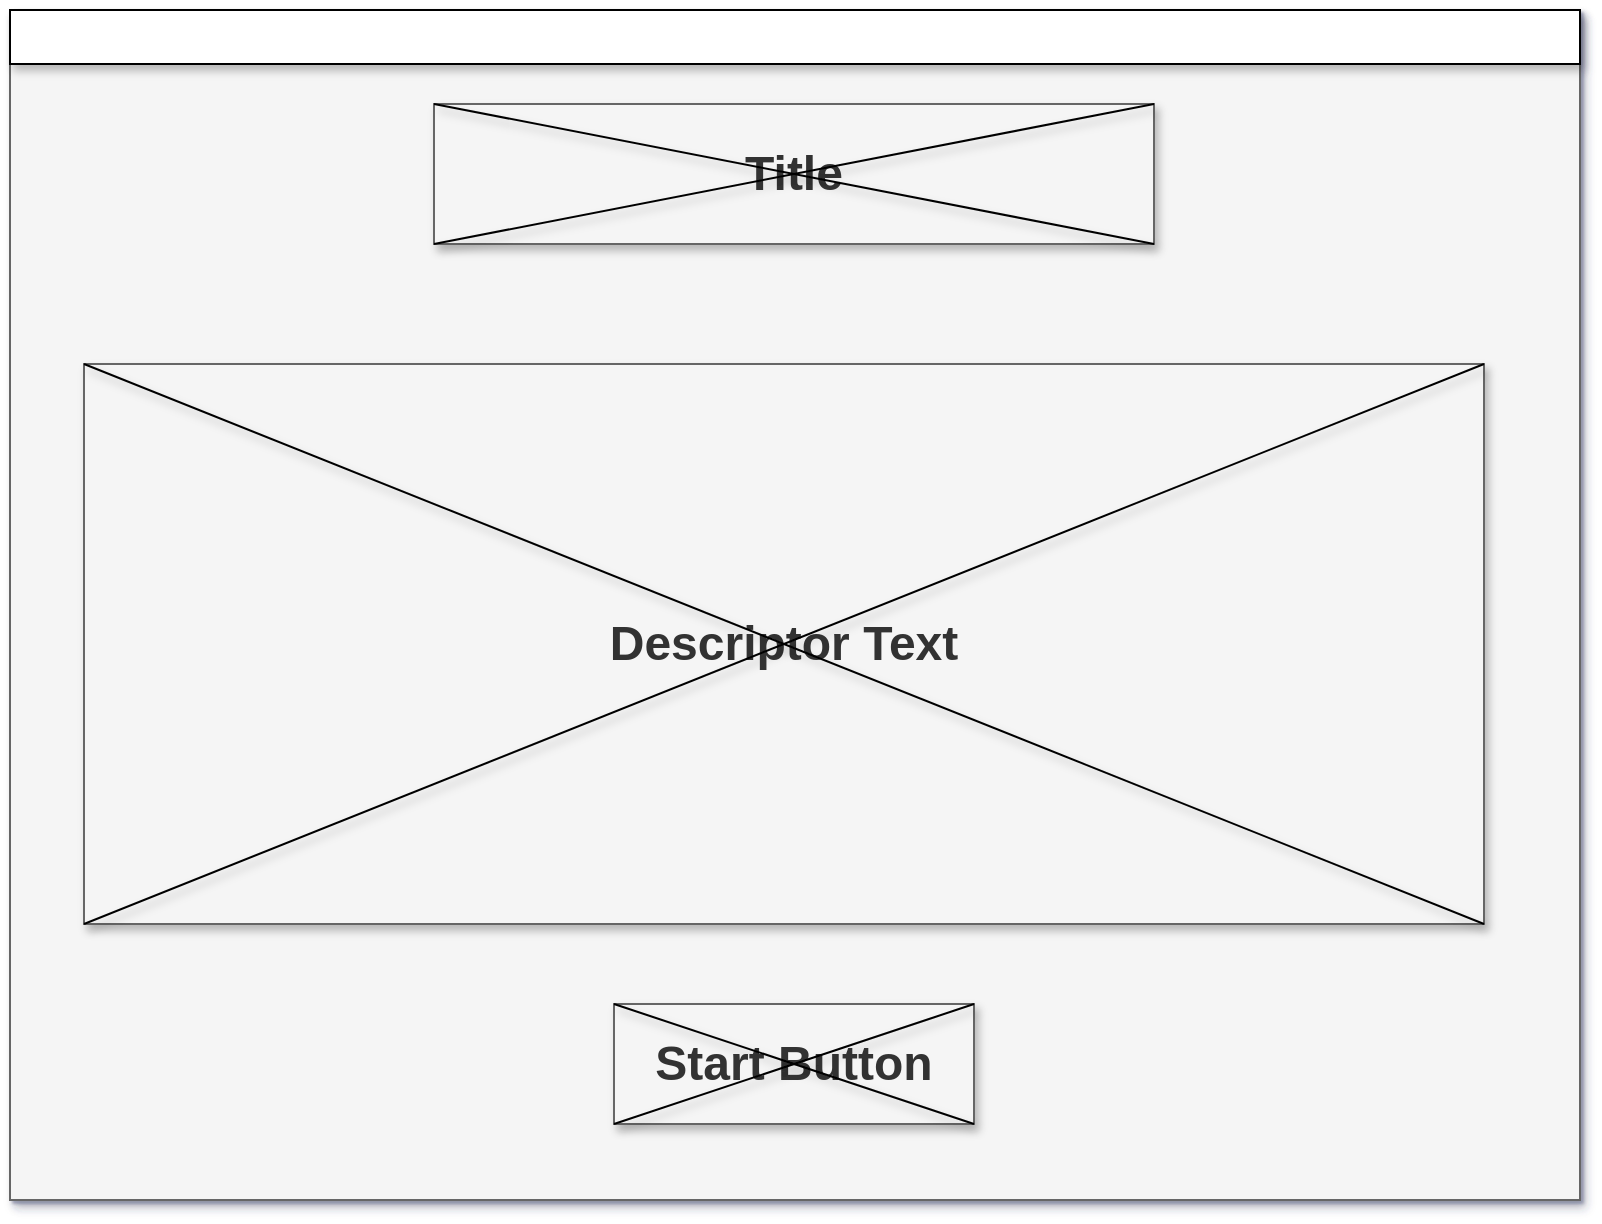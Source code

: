 <mxfile version="13.7.9" type="embed"><diagram id="FNPLsW9dklXyZ066ThEx" name="Page-1"><mxGraphModel dx="1610" dy="669" grid="1" gridSize="10" guides="1" tooltips="1" connect="1" arrows="1" fold="1" page="1" pageScale="1" pageWidth="850" pageHeight="1100" math="0" shadow="1"><root><mxCell id="0"/><mxCell id="1" parent="0"/><mxCell id="17" value="" style="group;shadow=1;" parent="1" vertex="1" connectable="0"><mxGeometry x="33" y="253" width="785" height="595" as="geometry"/></mxCell><mxCell id="2" value="" style="rounded=0;whiteSpace=wrap;html=1;fillColor=#f5f5f5;strokeColor=#666666;fontColor=#333333;shadow=1;" parent="17" vertex="1"><mxGeometry width="785" height="595" as="geometry"/></mxCell><mxCell id="4" value="" style="rounded=0;whiteSpace=wrap;html=1;shadow=1;" parent="17" vertex="1"><mxGeometry width="785" height="27" as="geometry"/></mxCell><mxCell id="9" value="" style="group;shadow=1;sketch=0;rounded=0;" parent="1" vertex="1" connectable="0"><mxGeometry x="70" y="430" width="700" height="280" as="geometry"/></mxCell><mxCell id="10" value="&lt;font style=&quot;font-size: 24px&quot;&gt;&lt;b&gt;Descriptor Text&lt;/b&gt;&lt;/font&gt;" style="rounded=0;whiteSpace=wrap;html=1;fillColor=#f5f5f5;strokeColor=#666666;fontColor=#333333;shadow=1;sketch=0;" parent="9" vertex="1"><mxGeometry width="700" height="280" as="geometry"/></mxCell><mxCell id="11" value="" style="endArrow=none;html=1;entryX=1;entryY=1;entryDx=0;entryDy=0;exitX=0;exitY=0;exitDx=0;exitDy=0;strokeColor=#030303;shadow=1;" parent="9" source="10" target="10" edge="1"><mxGeometry width="50" height="50" relative="1" as="geometry"><mxPoint x="100.0" y="-93.333" as="sourcePoint"/><mxPoint x="266.667" y="-210" as="targetPoint"/></mxGeometry></mxCell><mxCell id="12" value="" style="endArrow=none;html=1;entryX=0;entryY=1;entryDx=0;entryDy=0;exitX=1;exitY=0;exitDx=0;exitDy=0;strokeColor=#030303;shadow=1;" parent="9" source="10" target="10" edge="1"><mxGeometry width="50" height="50" relative="1" as="geometry"><mxPoint x="33.333" y="23.333" as="sourcePoint"/><mxPoint x="733.333" y="303.333" as="targetPoint"/></mxGeometry></mxCell><mxCell id="14" value="&lt;font style=&quot;font-size: 24px&quot;&gt;&lt;b&gt;Start Button&lt;/b&gt;&lt;/font&gt;" style="rounded=0;whiteSpace=wrap;html=1;fillColor=#f5f5f5;strokeColor=#666666;fontColor=#333333;shadow=1;sketch=0;" parent="1" vertex="1"><mxGeometry x="335" y="750" width="180" height="60" as="geometry"/></mxCell><mxCell id="15" value="" style="endArrow=none;html=1;entryX=1;entryY=1;entryDx=0;entryDy=0;exitX=0;exitY=0;exitDx=0;exitDy=0;strokeColor=#030303;shadow=1;" parent="1" source="14" target="14" edge="1"><mxGeometry width="50" height="50" relative="1" as="geometry"><mxPoint x="405.714" y="750" as="sourcePoint"/><mxPoint x="448.571" y="725" as="targetPoint"/></mxGeometry></mxCell><mxCell id="16" value="" style="endArrow=none;html=1;entryX=0;entryY=1;entryDx=0;entryDy=0;exitX=1;exitY=0;exitDx=0;exitDy=0;strokeColor=#030303;shadow=1;" parent="1" source="14" target="14" edge="1"><mxGeometry width="50" height="50" relative="1" as="geometry"><mxPoint x="388.571" y="775" as="sourcePoint"/><mxPoint x="568.571" y="835" as="targetPoint"/></mxGeometry></mxCell><mxCell id="19" value="" style="group;shadow=1;sketch=0;rounded=0;" vertex="1" connectable="0" parent="1"><mxGeometry x="245" y="300" width="360" height="70" as="geometry"/></mxCell><mxCell id="20" value="&lt;font style=&quot;font-size: 24px&quot;&gt;&lt;b&gt;Title&lt;/b&gt;&lt;/font&gt;" style="rounded=0;whiteSpace=wrap;html=1;fillColor=#f5f5f5;strokeColor=#666666;fontColor=#333333;shadow=1;" vertex="1" parent="19"><mxGeometry width="360" height="70" as="geometry"/></mxCell><mxCell id="21" value="" style="endArrow=none;html=1;entryX=1;entryY=1;entryDx=0;entryDy=0;exitX=0;exitY=0;exitDx=0;exitDy=0;strokeColor=#030303;shadow=1;" edge="1" parent="19" source="20" target="20"><mxGeometry width="50" height="50" relative="1" as="geometry"><mxPoint x="51.429" y="-23.333" as="sourcePoint"/><mxPoint x="137.143" y="-52.5" as="targetPoint"/></mxGeometry></mxCell><mxCell id="22" value="" style="endArrow=none;html=1;entryX=0;entryY=1;entryDx=0;entryDy=0;exitX=1;exitY=0;exitDx=0;exitDy=0;strokeColor=#030303;shadow=1;" edge="1" parent="19" source="20" target="20"><mxGeometry width="50" height="50" relative="1" as="geometry"><mxPoint x="17.143" y="5.833" as="sourcePoint"/><mxPoint x="377.143" y="75.833" as="targetPoint"/></mxGeometry></mxCell></root></mxGraphModel></diagram></mxfile>